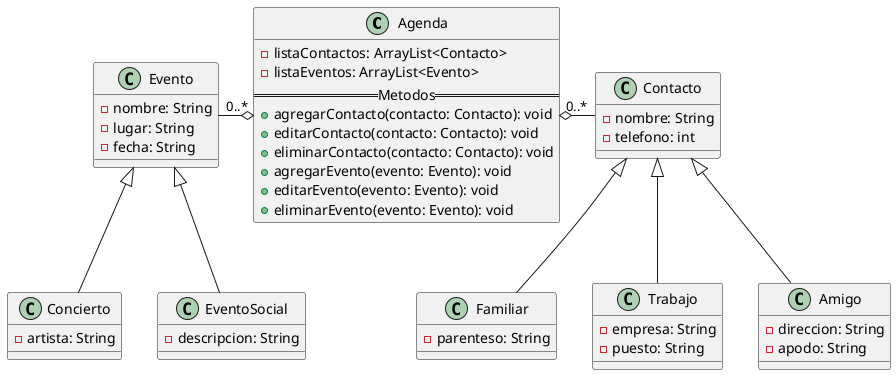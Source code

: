 @startuml Agenda
class Agenda {
    - listaContactos: ArrayList<Contacto>
    - listaEventos: ArrayList<Evento>
    == Metodos ==
    + agregarContacto(contacto: Contacto): void
    + editarContacto(contacto: Contacto): void
    + eliminarContacto(contacto: Contacto): void
    + agregarEvento(evento: Evento): void
    + editarEvento(evento: Evento): void
    + eliminarEvento(evento: Evento): void
}

class Contacto {
    - nombre: String
    - telefono: int
}

class Familiar extends Contacto {
    - parenteso: String
}

class Trabajo extends Contacto {
    - empresa: String
    - puesto: String
}

class Amigo extends Contacto {
    - direccion: String
    - apodo: String
}

class Evento {
    - nombre: String
    - lugar: String
    - fecha: String
}

class Concierto extends Evento {
    - artista: String
}

class EventoSocial extends Evento {
    - descripcion: String
}

Agenda o- "0..*" Contacto
Agenda o-left- "0..*" Evento
@enduml
